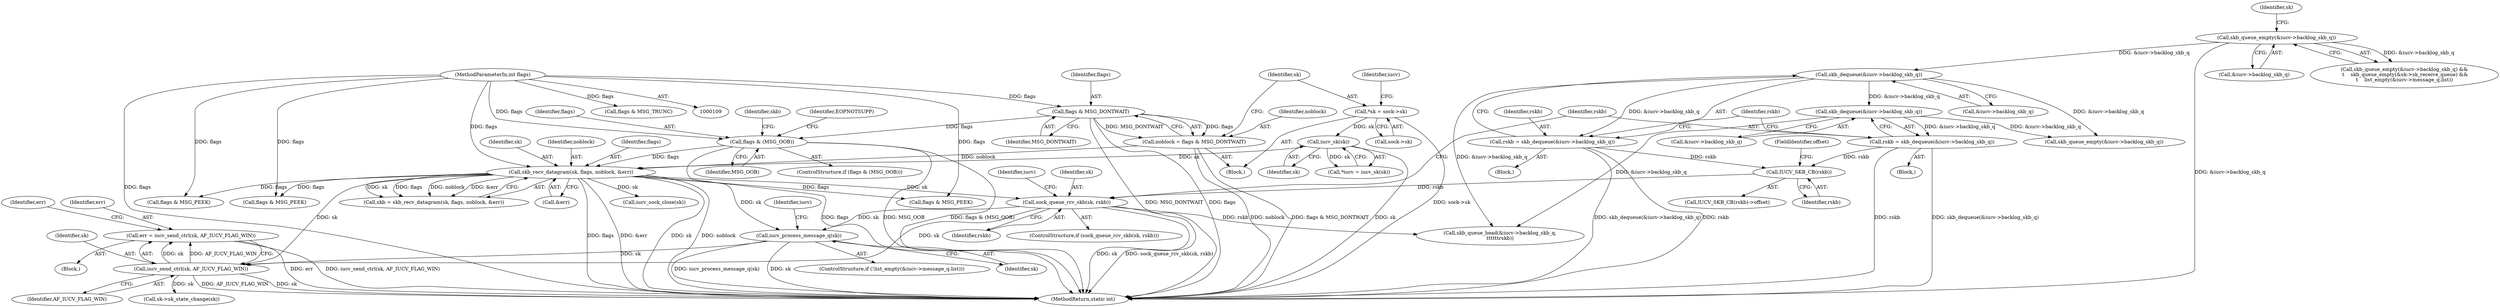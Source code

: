 digraph "0_linux_f3d3342602f8bcbf37d7c46641cb9bca7618eb1c_18@API" {
"1000422" [label="(Call,err = iucv_send_ctrl(sk, AF_IUCV_FLAG_WIN))"];
"1000424" [label="(Call,iucv_send_ctrl(sk, AF_IUCV_FLAG_WIN))"];
"1000407" [label="(Call,iucv_process_message_q(sk))"];
"1000180" [label="(Call,skb_recv_datagram(sk, flags, noblock, &err))"];
"1000131" [label="(Call,iucv_sk(sk))"];
"1000123" [label="(Call,*sk = sock->sk)"];
"1000172" [label="(Call,flags & (MSG_OOB))"];
"1000119" [label="(Call,flags & MSG_DONTWAIT)"];
"1000114" [label="(MethodParameterIn,int flags)"];
"1000117" [label="(Call,noblock = flags & MSG_DONTWAIT)"];
"1000371" [label="(Call,sock_queue_rcv_skb(sk, rskb))"];
"1000366" [label="(Call,IUCV_SKB_CB(rskb))"];
"1000354" [label="(Call,rskb = skb_dequeue(&iucv->backlog_skb_q))"];
"1000356" [label="(Call,skb_dequeue(&iucv->backlog_skb_q))"];
"1000151" [label="(Call,skb_queue_empty(&iucv->backlog_skb_q))"];
"1000384" [label="(Call,rskb = skb_dequeue(&iucv->backlog_skb_q))"];
"1000386" [label="(Call,skb_dequeue(&iucv->backlog_skb_q))"];
"1000371" [label="(Call,sock_queue_rcv_skb(sk, rskb))"];
"1000368" [label="(FieldIdentifier,offset)"];
"1000372" [label="(Identifier,sk)"];
"1000414" [label="(Identifier,iucv)"];
"1000182" [label="(Identifier,flags)"];
"1000117" [label="(Call,noblock = flags & MSG_DONTWAIT)"];
"1000119" [label="(Call,flags & MSG_DONTWAIT)"];
"1000362" [label="(Identifier,rskb)"];
"1000365" [label="(Call,IUCV_SKB_CB(rskb)->offset)"];
"1000387" [label="(Call,&iucv->backlog_skb_q)"];
"1000426" [label="(Identifier,AF_IUCV_FLAG_WIN)"];
"1000373" [label="(Identifier,rskb)"];
"1000179" [label="(Identifier,skb)"];
"1000367" [label="(Identifier,rskb)"];
"1000342" [label="(Call,iucv_sock_close(sk))"];
"1000293" [label="(Block,)"];
"1000422" [label="(Call,err = iucv_send_ctrl(sk, AF_IUCV_FLAG_WIN))"];
"1000174" [label="(Identifier,MSG_OOB)"];
"1000120" [label="(Identifier,flags)"];
"1000398" [label="(ControlStructure,if (!list_empty(&iucv->message_q.list)))"];
"1000171" [label="(ControlStructure,if (flags & (MSG_OOB)))"];
"1000152" [label="(Call,&iucv->backlog_skb_q)"];
"1000277" [label="(Call,flags & MSG_PEEK)"];
"1000366" [label="(Call,IUCV_SKB_CB(rskb))"];
"1000354" [label="(Call,rskb = skb_dequeue(&iucv->backlog_skb_q))"];
"1000239" [label="(Call,flags & MSG_PEEK)"];
"1000408" [label="(Identifier,sk)"];
"1000355" [label="(Identifier,rskb)"];
"1000357" [label="(Call,&iucv->backlog_skb_q)"];
"1000178" [label="(Call,skb = skb_recv_datagram(sk, flags, noblock, &err))"];
"1000180" [label="(Call,skb_recv_datagram(sk, flags, noblock, &err))"];
"1000181" [label="(Identifier,sk)"];
"1000378" [label="(Identifier,iucv)"];
"1000383" [label="(Block,)"];
"1000435" [label="(Call,sk->sk_state_change(sk))"];
"1000125" [label="(Call,sock->sk)"];
"1000151" [label="(Call,skb_queue_empty(&iucv->backlog_skb_q))"];
"1000177" [label="(Identifier,EOPNOTSUPP)"];
"1000131" [label="(Call,iucv_sk(sk))"];
"1000425" [label="(Identifier,sk)"];
"1000150" [label="(Call,skb_queue_empty(&iucv->backlog_skb_q) &&\n \t    skb_queue_empty(&sk->sk_receive_queue) &&\n\t    list_empty(&iucv->message_q.list))"];
"1000290" [label="(Call,flags & MSG_PEEK)"];
"1000424" [label="(Call,iucv_send_ctrl(sk, AF_IUCV_FLAG_WIN))"];
"1000160" [label="(Identifier,sk)"];
"1000173" [label="(Identifier,flags)"];
"1000428" [label="(Identifier,err)"];
"1000356" [label="(Call,skb_dequeue(&iucv->backlog_skb_q))"];
"1000132" [label="(Identifier,sk)"];
"1000118" [label="(Identifier,noblock)"];
"1000386" [label="(Call,skb_dequeue(&iucv->backlog_skb_q))"];
"1000392" [label="(Call,skb_queue_empty(&iucv->backlog_skb_q))"];
"1000115" [label="(Block,)"];
"1000384" [label="(Call,rskb = skb_dequeue(&iucv->backlog_skb_q))"];
"1000460" [label="(MethodReturn,static int)"];
"1000370" [label="(ControlStructure,if (sock_queue_rcv_skb(sk, rskb)))"];
"1000385" [label="(Identifier,rskb)"];
"1000121" [label="(Identifier,MSG_DONTWAIT)"];
"1000114" [label="(MethodParameterIn,int flags)"];
"1000407" [label="(Call,iucv_process_message_q(sk))"];
"1000375" [label="(Call,skb_queue_head(&iucv->backlog_skb_q,\n\t\t\t\t\t\trskb))"];
"1000123" [label="(Call,*sk = sock->sk)"];
"1000184" [label="(Call,&err)"];
"1000130" [label="(Identifier,iucv)"];
"1000124" [label="(Identifier,sk)"];
"1000129" [label="(Call,*iucv = iucv_sk(sk))"];
"1000183" [label="(Identifier,noblock)"];
"1000423" [label="(Identifier,err)"];
"1000421" [label="(Block,)"];
"1000452" [label="(Call,flags & MSG_TRUNC)"];
"1000172" [label="(Call,flags & (MSG_OOB))"];
"1000422" -> "1000421"  [label="AST: "];
"1000422" -> "1000424"  [label="CFG: "];
"1000423" -> "1000422"  [label="AST: "];
"1000424" -> "1000422"  [label="AST: "];
"1000428" -> "1000422"  [label="CFG: "];
"1000422" -> "1000460"  [label="DDG: err"];
"1000422" -> "1000460"  [label="DDG: iucv_send_ctrl(sk, AF_IUCV_FLAG_WIN)"];
"1000424" -> "1000422"  [label="DDG: sk"];
"1000424" -> "1000422"  [label="DDG: AF_IUCV_FLAG_WIN"];
"1000424" -> "1000426"  [label="CFG: "];
"1000425" -> "1000424"  [label="AST: "];
"1000426" -> "1000424"  [label="AST: "];
"1000424" -> "1000460"  [label="DDG: AF_IUCV_FLAG_WIN"];
"1000424" -> "1000460"  [label="DDG: sk"];
"1000407" -> "1000424"  [label="DDG: sk"];
"1000180" -> "1000424"  [label="DDG: sk"];
"1000371" -> "1000424"  [label="DDG: sk"];
"1000424" -> "1000435"  [label="DDG: sk"];
"1000407" -> "1000398"  [label="AST: "];
"1000407" -> "1000408"  [label="CFG: "];
"1000408" -> "1000407"  [label="AST: "];
"1000414" -> "1000407"  [label="CFG: "];
"1000407" -> "1000460"  [label="DDG: iucv_process_message_q(sk)"];
"1000407" -> "1000460"  [label="DDG: sk"];
"1000180" -> "1000407"  [label="DDG: sk"];
"1000371" -> "1000407"  [label="DDG: sk"];
"1000180" -> "1000178"  [label="AST: "];
"1000180" -> "1000184"  [label="CFG: "];
"1000181" -> "1000180"  [label="AST: "];
"1000182" -> "1000180"  [label="AST: "];
"1000183" -> "1000180"  [label="AST: "];
"1000184" -> "1000180"  [label="AST: "];
"1000178" -> "1000180"  [label="CFG: "];
"1000180" -> "1000460"  [label="DDG: flags"];
"1000180" -> "1000460"  [label="DDG: &err"];
"1000180" -> "1000460"  [label="DDG: sk"];
"1000180" -> "1000460"  [label="DDG: noblock"];
"1000180" -> "1000178"  [label="DDG: sk"];
"1000180" -> "1000178"  [label="DDG: flags"];
"1000180" -> "1000178"  [label="DDG: noblock"];
"1000180" -> "1000178"  [label="DDG: &err"];
"1000131" -> "1000180"  [label="DDG: sk"];
"1000172" -> "1000180"  [label="DDG: flags"];
"1000114" -> "1000180"  [label="DDG: flags"];
"1000117" -> "1000180"  [label="DDG: noblock"];
"1000180" -> "1000239"  [label="DDG: flags"];
"1000180" -> "1000277"  [label="DDG: flags"];
"1000180" -> "1000290"  [label="DDG: flags"];
"1000180" -> "1000342"  [label="DDG: sk"];
"1000180" -> "1000371"  [label="DDG: sk"];
"1000131" -> "1000129"  [label="AST: "];
"1000131" -> "1000132"  [label="CFG: "];
"1000132" -> "1000131"  [label="AST: "];
"1000129" -> "1000131"  [label="CFG: "];
"1000131" -> "1000460"  [label="DDG: sk"];
"1000131" -> "1000129"  [label="DDG: sk"];
"1000123" -> "1000131"  [label="DDG: sk"];
"1000123" -> "1000115"  [label="AST: "];
"1000123" -> "1000125"  [label="CFG: "];
"1000124" -> "1000123"  [label="AST: "];
"1000125" -> "1000123"  [label="AST: "];
"1000130" -> "1000123"  [label="CFG: "];
"1000123" -> "1000460"  [label="DDG: sock->sk"];
"1000172" -> "1000171"  [label="AST: "];
"1000172" -> "1000174"  [label="CFG: "];
"1000173" -> "1000172"  [label="AST: "];
"1000174" -> "1000172"  [label="AST: "];
"1000177" -> "1000172"  [label="CFG: "];
"1000179" -> "1000172"  [label="CFG: "];
"1000172" -> "1000460"  [label="DDG: flags & (MSG_OOB)"];
"1000172" -> "1000460"  [label="DDG: flags"];
"1000172" -> "1000460"  [label="DDG: MSG_OOB"];
"1000119" -> "1000172"  [label="DDG: flags"];
"1000114" -> "1000172"  [label="DDG: flags"];
"1000119" -> "1000117"  [label="AST: "];
"1000119" -> "1000121"  [label="CFG: "];
"1000120" -> "1000119"  [label="AST: "];
"1000121" -> "1000119"  [label="AST: "];
"1000117" -> "1000119"  [label="CFG: "];
"1000119" -> "1000460"  [label="DDG: MSG_DONTWAIT"];
"1000119" -> "1000460"  [label="DDG: flags"];
"1000119" -> "1000117"  [label="DDG: flags"];
"1000119" -> "1000117"  [label="DDG: MSG_DONTWAIT"];
"1000114" -> "1000119"  [label="DDG: flags"];
"1000114" -> "1000109"  [label="AST: "];
"1000114" -> "1000460"  [label="DDG: flags"];
"1000114" -> "1000239"  [label="DDG: flags"];
"1000114" -> "1000277"  [label="DDG: flags"];
"1000114" -> "1000290"  [label="DDG: flags"];
"1000114" -> "1000452"  [label="DDG: flags"];
"1000117" -> "1000115"  [label="AST: "];
"1000118" -> "1000117"  [label="AST: "];
"1000124" -> "1000117"  [label="CFG: "];
"1000117" -> "1000460"  [label="DDG: noblock"];
"1000117" -> "1000460"  [label="DDG: flags & MSG_DONTWAIT"];
"1000371" -> "1000370"  [label="AST: "];
"1000371" -> "1000373"  [label="CFG: "];
"1000372" -> "1000371"  [label="AST: "];
"1000373" -> "1000371"  [label="AST: "];
"1000378" -> "1000371"  [label="CFG: "];
"1000385" -> "1000371"  [label="CFG: "];
"1000371" -> "1000460"  [label="DDG: sk"];
"1000371" -> "1000460"  [label="DDG: sock_queue_rcv_skb(sk, rskb)"];
"1000366" -> "1000371"  [label="DDG: rskb"];
"1000371" -> "1000375"  [label="DDG: rskb"];
"1000366" -> "1000365"  [label="AST: "];
"1000366" -> "1000367"  [label="CFG: "];
"1000367" -> "1000366"  [label="AST: "];
"1000368" -> "1000366"  [label="CFG: "];
"1000354" -> "1000366"  [label="DDG: rskb"];
"1000384" -> "1000366"  [label="DDG: rskb"];
"1000354" -> "1000293"  [label="AST: "];
"1000354" -> "1000356"  [label="CFG: "];
"1000355" -> "1000354"  [label="AST: "];
"1000356" -> "1000354"  [label="AST: "];
"1000362" -> "1000354"  [label="CFG: "];
"1000354" -> "1000460"  [label="DDG: skb_dequeue(&iucv->backlog_skb_q)"];
"1000354" -> "1000460"  [label="DDG: rskb"];
"1000356" -> "1000354"  [label="DDG: &iucv->backlog_skb_q"];
"1000356" -> "1000357"  [label="CFG: "];
"1000357" -> "1000356"  [label="AST: "];
"1000151" -> "1000356"  [label="DDG: &iucv->backlog_skb_q"];
"1000356" -> "1000375"  [label="DDG: &iucv->backlog_skb_q"];
"1000356" -> "1000386"  [label="DDG: &iucv->backlog_skb_q"];
"1000356" -> "1000392"  [label="DDG: &iucv->backlog_skb_q"];
"1000151" -> "1000150"  [label="AST: "];
"1000151" -> "1000152"  [label="CFG: "];
"1000152" -> "1000151"  [label="AST: "];
"1000160" -> "1000151"  [label="CFG: "];
"1000150" -> "1000151"  [label="CFG: "];
"1000151" -> "1000460"  [label="DDG: &iucv->backlog_skb_q"];
"1000151" -> "1000150"  [label="DDG: &iucv->backlog_skb_q"];
"1000384" -> "1000383"  [label="AST: "];
"1000384" -> "1000386"  [label="CFG: "];
"1000385" -> "1000384"  [label="AST: "];
"1000386" -> "1000384"  [label="AST: "];
"1000362" -> "1000384"  [label="CFG: "];
"1000384" -> "1000460"  [label="DDG: skb_dequeue(&iucv->backlog_skb_q)"];
"1000384" -> "1000460"  [label="DDG: rskb"];
"1000386" -> "1000384"  [label="DDG: &iucv->backlog_skb_q"];
"1000386" -> "1000387"  [label="CFG: "];
"1000387" -> "1000386"  [label="AST: "];
"1000386" -> "1000375"  [label="DDG: &iucv->backlog_skb_q"];
"1000386" -> "1000392"  [label="DDG: &iucv->backlog_skb_q"];
}
